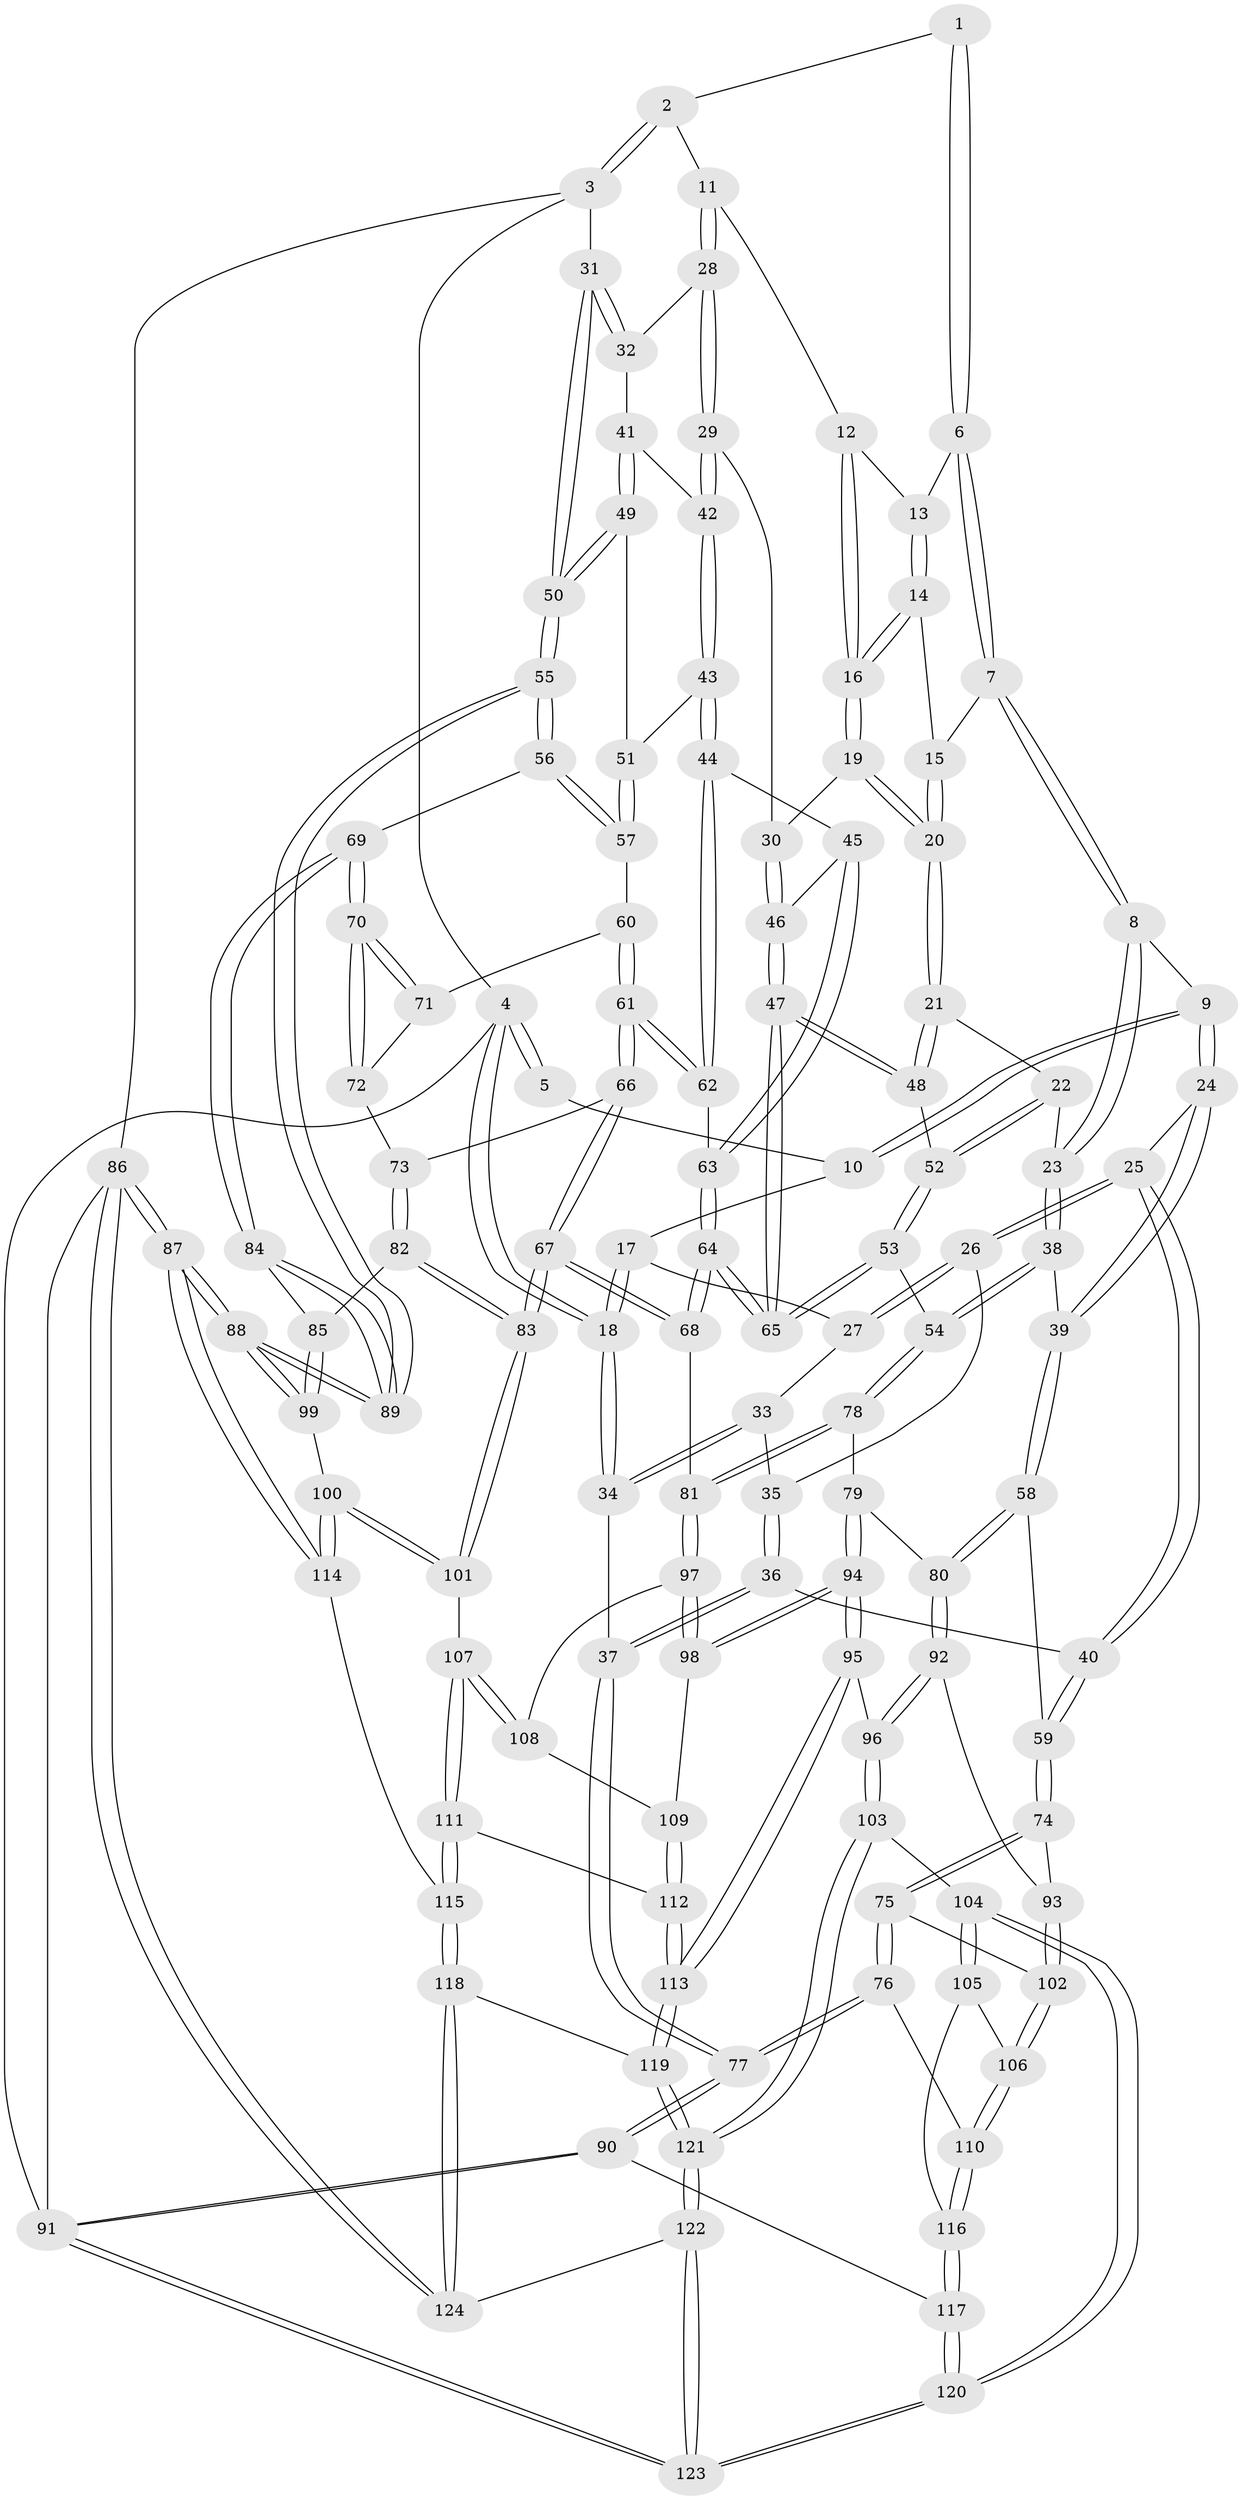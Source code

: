 // Generated by graph-tools (version 1.1) at 2025/38/03/09/25 02:38:31]
// undirected, 124 vertices, 307 edges
graph export_dot {
graph [start="1"]
  node [color=gray90,style=filled];
  1 [pos="+0.5487256614804216+0"];
  2 [pos="+0.9146530821500701+0"];
  3 [pos="+1+0"];
  4 [pos="+0+0"];
  5 [pos="+0.21264717646054165+0"];
  6 [pos="+0.5455402357122324+0"];
  7 [pos="+0.4372231076987445+0.10271009712687443"];
  8 [pos="+0.414122000938929+0.11390074775670775"];
  9 [pos="+0.3132164209048654+0.12862504806788005"];
  10 [pos="+0.2420826648454479+0"];
  11 [pos="+0.7932984616857334+0.0896577278112636"];
  12 [pos="+0.714119464435464+0.07414470951516632"];
  13 [pos="+0.5768728267083157+0"];
  14 [pos="+0.6016363202849532+0.11987547545057706"];
  15 [pos="+0.44579337220364046+0.10875915072829581"];
  16 [pos="+0.6057639012445186+0.13531756304819983"];
  17 [pos="+0.09739470694631748+0.12429406141188461"];
  18 [pos="+0+0"];
  19 [pos="+0.608568013667695+0.21960637515711204"];
  20 [pos="+0.5983538674801113+0.22754025131500297"];
  21 [pos="+0.5815453538820993+0.2554531544913544"];
  22 [pos="+0.5577824944314219+0.26946103094352264"];
  23 [pos="+0.48277746588649495+0.28565530769502684"];
  24 [pos="+0.26707589561208933+0.2526665500928289"];
  25 [pos="+0.17075157195773147+0.23489484996334234"];
  26 [pos="+0.13039778590842468+0.19919116196469489"];
  27 [pos="+0.09828771221616353+0.13182672639961288"];
  28 [pos="+0.8020938951196027+0.1661748398558143"];
  29 [pos="+0.7931735784741527+0.18291351170675368"];
  30 [pos="+0.7323579992168497+0.21336979485577184"];
  31 [pos="+1+0"];
  32 [pos="+0.9276432118155647+0.16395535636748668"];
  33 [pos="+0+0.1856787167107955"];
  34 [pos="+0+0.210014348464335"];
  35 [pos="+0.06571131102635397+0.21591728696906143"];
  36 [pos="+0+0.35384304036574005"];
  37 [pos="+0+0.34459228833952665"];
  38 [pos="+0.36033766290000663+0.35823465545487265"];
  39 [pos="+0.31562700562864937+0.3604373848662184"];
  40 [pos="+0.01303026530347029+0.370389497775295"];
  41 [pos="+0.9536412045229603+0.2882247222366804"];
  42 [pos="+0.8496976761778986+0.28444845778405664"];
  43 [pos="+0.8428383864119429+0.34345043220748384"];
  44 [pos="+0.8269957593954836+0.3701308571164294"];
  45 [pos="+0.743395900814658+0.36533754744434516"];
  46 [pos="+0.7331390362749537+0.36376778771417"];
  47 [pos="+0.6804336676034815+0.40165765625897343"];
  48 [pos="+0.6482416619921963+0.3656174060128157"];
  49 [pos="+0.9999182481577162+0.31464082418467576"];
  50 [pos="+1+0.34727388023014727"];
  51 [pos="+0.9240461218467002+0.3651428543078936"];
  52 [pos="+0.5506161870460465+0.40502582018043515"];
  53 [pos="+0.5317955263875843+0.4649721639909806"];
  54 [pos="+0.5222289880246405+0.46596575910864724"];
  55 [pos="+1+0.46027010512172223"];
  56 [pos="+1+0.48212216842249694"];
  57 [pos="+0.9212373311835752+0.43632784874336855"];
  58 [pos="+0.27047953181017514+0.44831840314258947"];
  59 [pos="+0.15243569110701638+0.48409393024282366"];
  60 [pos="+0.8741854514785298+0.4478824295870603"];
  61 [pos="+0.8588694575633002+0.44788647073029064"];
  62 [pos="+0.8375342412003404+0.41351174217296277"];
  63 [pos="+0.7757427509663276+0.4379893265804237"];
  64 [pos="+0.6676279680794737+0.5205250733860903"];
  65 [pos="+0.664687710853445+0.5155872661742402"];
  66 [pos="+0.8422535383200773+0.4818366653815402"];
  67 [pos="+0.7231734794906356+0.6061172507136777"];
  68 [pos="+0.6947883129572922+0.5876493064791882"];
  69 [pos="+0.9854119045932829+0.537271328178409"];
  70 [pos="+0.941643956608857+0.5307770903535858"];
  71 [pos="+0.8868984612639403+0.46649743722375"];
  72 [pos="+0.9108162808981272+0.5340610285710005"];
  73 [pos="+0.8999658503876471+0.5369963841187936"];
  74 [pos="+0.1256867156940466+0.5318785418985702"];
  75 [pos="+0+0.6425132731698544"];
  76 [pos="+0+0.6617375856887459"];
  77 [pos="+0+0.6673526875077783"];
  78 [pos="+0.47628108607806213+0.5422219060719358"];
  79 [pos="+0.3361458373820162+0.5572568370846035"];
  80 [pos="+0.32259053101342106+0.5472186090744918"];
  81 [pos="+0.5278656870421862+0.6619203244903415"];
  82 [pos="+0.8348503017100011+0.6310712581854652"];
  83 [pos="+0.7400689956847227+0.6291251341143187"];
  84 [pos="+0.914800930954433+0.6371581861627726"];
  85 [pos="+0.8973780990400242+0.6478381566081751"];
  86 [pos="+1+1"];
  87 [pos="+1+1"];
  88 [pos="+1+0.8541338724863525"];
  89 [pos="+1+0.6768163804522919"];
  90 [pos="+0+0.676950238069258"];
  91 [pos="+0+1"];
  92 [pos="+0.23246438649676213+0.6862385283088914"];
  93 [pos="+0.1913248906553089+0.6840385052078118"];
  94 [pos="+0.42960847848723244+0.7321266883592105"];
  95 [pos="+0.4175528420388087+0.7599663175524459"];
  96 [pos="+0.34209025181765246+0.8070909351970599"];
  97 [pos="+0.5260235593139228+0.6642475171916725"];
  98 [pos="+0.4587125863039963+0.7142356590450503"];
  99 [pos="+0.9261234221548524+0.7065413078320154"];
  100 [pos="+0.8780977191963303+0.8086738719538694"];
  101 [pos="+0.739631194240331+0.6841930890535547"];
  102 [pos="+0.14680842844403216+0.7210318814105361"];
  103 [pos="+0.3368524943256099+0.8160976232818573"];
  104 [pos="+0.3141668203193339+0.826952961825911"];
  105 [pos="+0.26689249070326115+0.818311223163915"];
  106 [pos="+0.14362747238296758+0.7588001794254995"];
  107 [pos="+0.7117471013916388+0.7487729703325308"];
  108 [pos="+0.595039913566913+0.7498237225367742"];
  109 [pos="+0.5858528280256136+0.7815428386613925"];
  110 [pos="+0.1054446939859395+0.8233786814320604"];
  111 [pos="+0.7036514428650594+0.7935992586470266"];
  112 [pos="+0.5931891668147956+0.8460241259162001"];
  113 [pos="+0.5553106256766329+0.885305693371808"];
  114 [pos="+0.8783184051888313+0.8094819867295998"];
  115 [pos="+0.7776350773987558+0.9343409052518307"];
  116 [pos="+0.10628062523739183+0.8457188081234502"];
  117 [pos="+0.09876778669412115+0.8789066237317007"];
  118 [pos="+0.7750233632996923+0.9940715971999333"];
  119 [pos="+0.5565061212645852+0.8973760385332155"];
  120 [pos="+0.08376998267040443+1"];
  121 [pos="+0.44067874524131195+1"];
  122 [pos="+0.42983123995080497+1"];
  123 [pos="+0+1"];
  124 [pos="+0.870090840892698+1"];
  1 -- 2;
  1 -- 6;
  1 -- 6;
  2 -- 3;
  2 -- 3;
  2 -- 11;
  3 -- 4;
  3 -- 31;
  3 -- 86;
  4 -- 5;
  4 -- 5;
  4 -- 18;
  4 -- 18;
  4 -- 91;
  5 -- 10;
  6 -- 7;
  6 -- 7;
  6 -- 13;
  7 -- 8;
  7 -- 8;
  7 -- 15;
  8 -- 9;
  8 -- 23;
  8 -- 23;
  9 -- 10;
  9 -- 10;
  9 -- 24;
  9 -- 24;
  10 -- 17;
  11 -- 12;
  11 -- 28;
  11 -- 28;
  12 -- 13;
  12 -- 16;
  12 -- 16;
  13 -- 14;
  13 -- 14;
  14 -- 15;
  14 -- 16;
  14 -- 16;
  15 -- 20;
  15 -- 20;
  16 -- 19;
  16 -- 19;
  17 -- 18;
  17 -- 18;
  17 -- 27;
  18 -- 34;
  18 -- 34;
  19 -- 20;
  19 -- 20;
  19 -- 30;
  20 -- 21;
  20 -- 21;
  21 -- 22;
  21 -- 48;
  21 -- 48;
  22 -- 23;
  22 -- 52;
  22 -- 52;
  23 -- 38;
  23 -- 38;
  24 -- 25;
  24 -- 39;
  24 -- 39;
  25 -- 26;
  25 -- 26;
  25 -- 40;
  25 -- 40;
  26 -- 27;
  26 -- 27;
  26 -- 35;
  27 -- 33;
  28 -- 29;
  28 -- 29;
  28 -- 32;
  29 -- 30;
  29 -- 42;
  29 -- 42;
  30 -- 46;
  30 -- 46;
  31 -- 32;
  31 -- 32;
  31 -- 50;
  31 -- 50;
  32 -- 41;
  33 -- 34;
  33 -- 34;
  33 -- 35;
  34 -- 37;
  35 -- 36;
  35 -- 36;
  36 -- 37;
  36 -- 37;
  36 -- 40;
  37 -- 77;
  37 -- 77;
  38 -- 39;
  38 -- 54;
  38 -- 54;
  39 -- 58;
  39 -- 58;
  40 -- 59;
  40 -- 59;
  41 -- 42;
  41 -- 49;
  41 -- 49;
  42 -- 43;
  42 -- 43;
  43 -- 44;
  43 -- 44;
  43 -- 51;
  44 -- 45;
  44 -- 62;
  44 -- 62;
  45 -- 46;
  45 -- 63;
  45 -- 63;
  46 -- 47;
  46 -- 47;
  47 -- 48;
  47 -- 48;
  47 -- 65;
  47 -- 65;
  48 -- 52;
  49 -- 50;
  49 -- 50;
  49 -- 51;
  50 -- 55;
  50 -- 55;
  51 -- 57;
  51 -- 57;
  52 -- 53;
  52 -- 53;
  53 -- 54;
  53 -- 65;
  53 -- 65;
  54 -- 78;
  54 -- 78;
  55 -- 56;
  55 -- 56;
  55 -- 89;
  55 -- 89;
  56 -- 57;
  56 -- 57;
  56 -- 69;
  57 -- 60;
  58 -- 59;
  58 -- 80;
  58 -- 80;
  59 -- 74;
  59 -- 74;
  60 -- 61;
  60 -- 61;
  60 -- 71;
  61 -- 62;
  61 -- 62;
  61 -- 66;
  61 -- 66;
  62 -- 63;
  63 -- 64;
  63 -- 64;
  64 -- 65;
  64 -- 65;
  64 -- 68;
  64 -- 68;
  66 -- 67;
  66 -- 67;
  66 -- 73;
  67 -- 68;
  67 -- 68;
  67 -- 83;
  67 -- 83;
  68 -- 81;
  69 -- 70;
  69 -- 70;
  69 -- 84;
  69 -- 84;
  70 -- 71;
  70 -- 71;
  70 -- 72;
  70 -- 72;
  71 -- 72;
  72 -- 73;
  73 -- 82;
  73 -- 82;
  74 -- 75;
  74 -- 75;
  74 -- 93;
  75 -- 76;
  75 -- 76;
  75 -- 102;
  76 -- 77;
  76 -- 77;
  76 -- 110;
  77 -- 90;
  77 -- 90;
  78 -- 79;
  78 -- 81;
  78 -- 81;
  79 -- 80;
  79 -- 94;
  79 -- 94;
  80 -- 92;
  80 -- 92;
  81 -- 97;
  81 -- 97;
  82 -- 83;
  82 -- 83;
  82 -- 85;
  83 -- 101;
  83 -- 101;
  84 -- 85;
  84 -- 89;
  84 -- 89;
  85 -- 99;
  85 -- 99;
  86 -- 87;
  86 -- 87;
  86 -- 124;
  86 -- 124;
  86 -- 91;
  87 -- 88;
  87 -- 88;
  87 -- 114;
  87 -- 114;
  88 -- 89;
  88 -- 89;
  88 -- 99;
  88 -- 99;
  90 -- 91;
  90 -- 91;
  90 -- 117;
  91 -- 123;
  91 -- 123;
  92 -- 93;
  92 -- 96;
  92 -- 96;
  93 -- 102;
  93 -- 102;
  94 -- 95;
  94 -- 95;
  94 -- 98;
  94 -- 98;
  95 -- 96;
  95 -- 113;
  95 -- 113;
  96 -- 103;
  96 -- 103;
  97 -- 98;
  97 -- 98;
  97 -- 108;
  98 -- 109;
  99 -- 100;
  100 -- 101;
  100 -- 101;
  100 -- 114;
  100 -- 114;
  101 -- 107;
  102 -- 106;
  102 -- 106;
  103 -- 104;
  103 -- 121;
  103 -- 121;
  104 -- 105;
  104 -- 105;
  104 -- 120;
  104 -- 120;
  105 -- 106;
  105 -- 116;
  106 -- 110;
  106 -- 110;
  107 -- 108;
  107 -- 108;
  107 -- 111;
  107 -- 111;
  108 -- 109;
  109 -- 112;
  109 -- 112;
  110 -- 116;
  110 -- 116;
  111 -- 112;
  111 -- 115;
  111 -- 115;
  112 -- 113;
  112 -- 113;
  113 -- 119;
  113 -- 119;
  114 -- 115;
  115 -- 118;
  115 -- 118;
  116 -- 117;
  116 -- 117;
  117 -- 120;
  117 -- 120;
  118 -- 119;
  118 -- 124;
  118 -- 124;
  119 -- 121;
  119 -- 121;
  120 -- 123;
  120 -- 123;
  121 -- 122;
  121 -- 122;
  122 -- 123;
  122 -- 123;
  122 -- 124;
}
